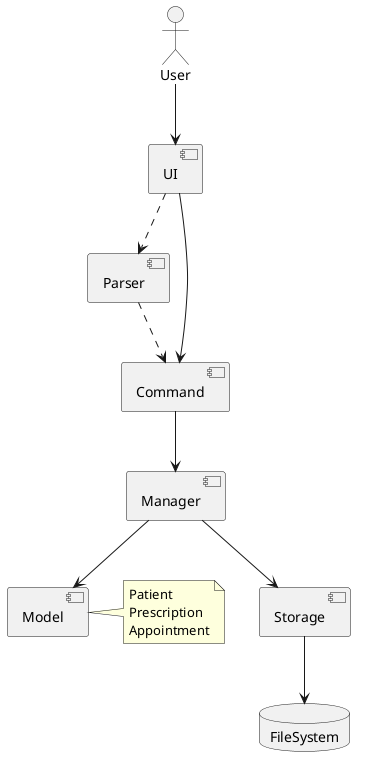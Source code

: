 @startuml
actor User

component UI
component Parser
component Command
component Manager
component Model
component Storage
database FileSystem

' Model contains patient, prescription, and appointment
note right of Model
  Patient
  Prescription
  Appointment
end note

User --> UI
UI ..> Parser
Parser ..> Command
Command --> Manager
Manager --> Model
Manager --> Storage
UI --> Command
Storage --> FileSystem

@enduml 